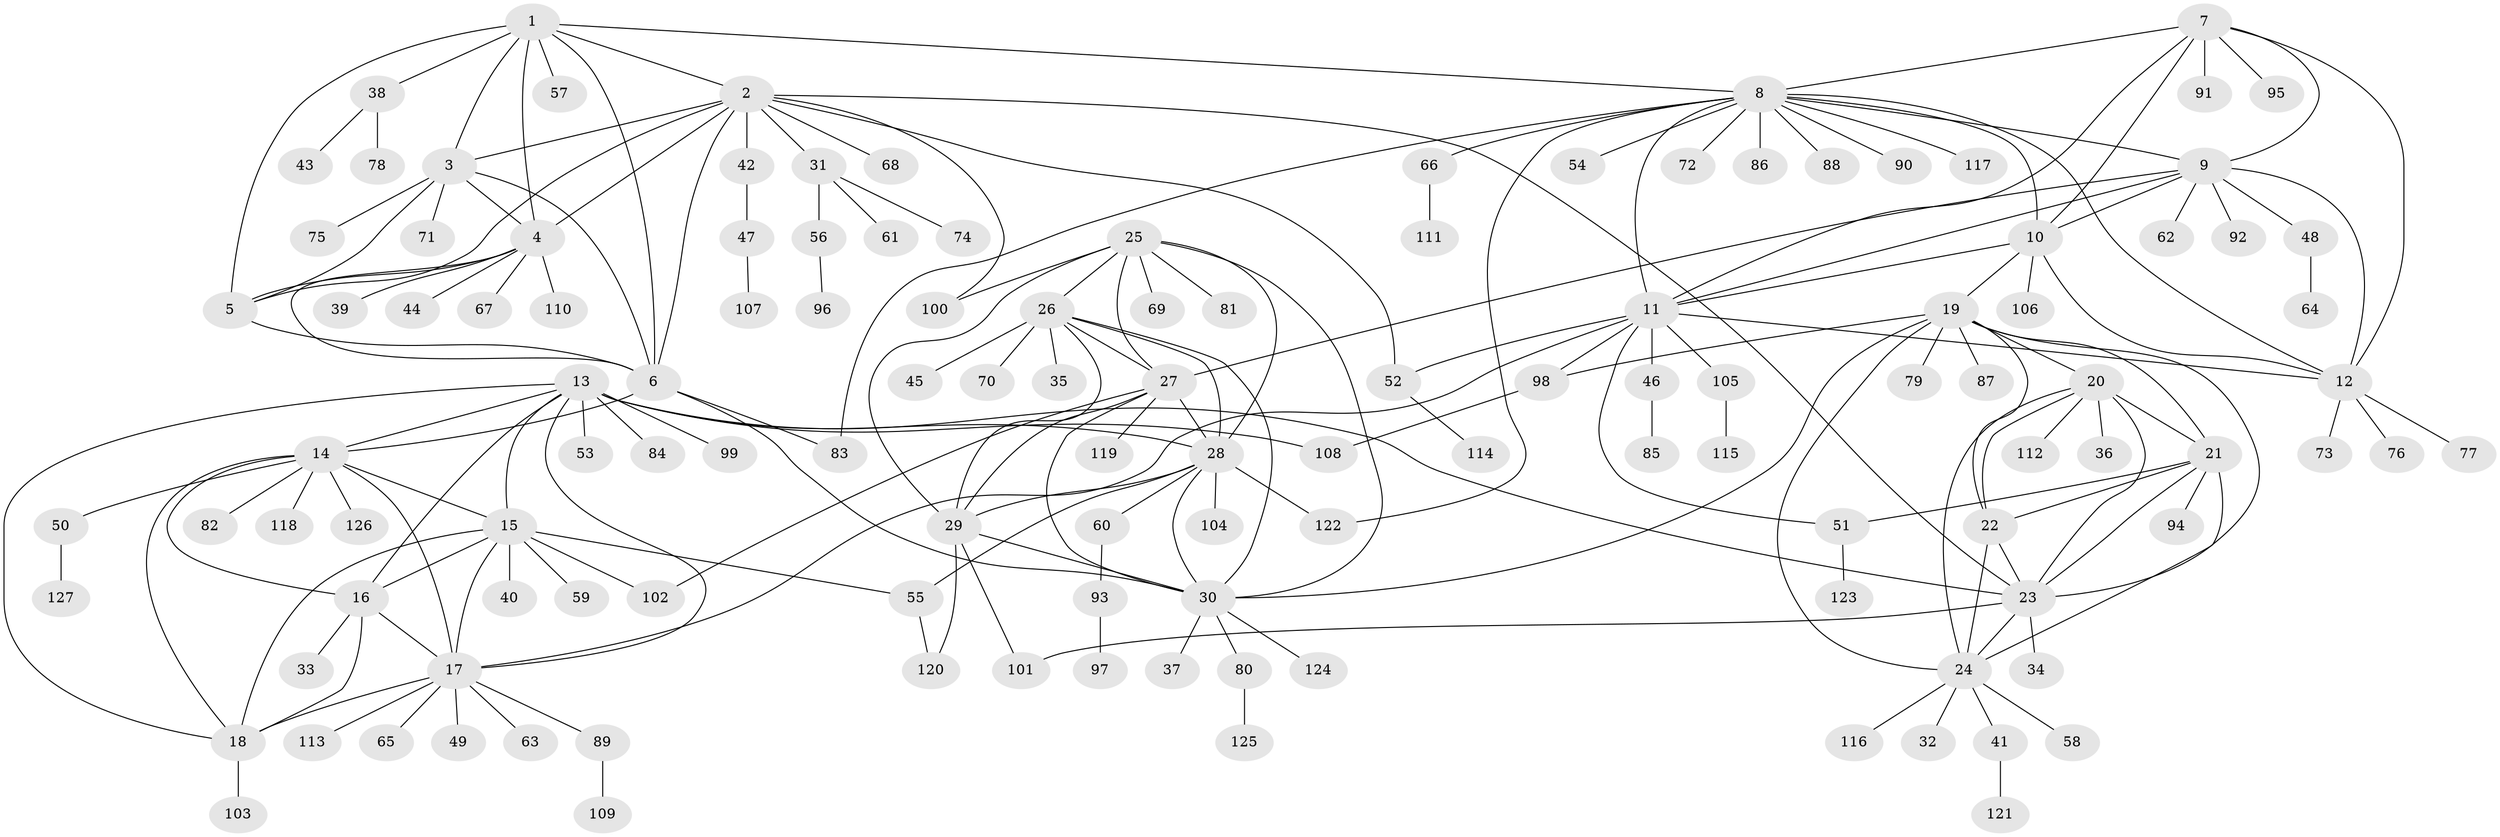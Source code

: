 // coarse degree distribution, {12: 0.01, 9: 0.03, 3: 0.04, 6: 0.03, 5: 0.05, 17: 0.01, 7: 0.03, 10: 0.01, 8: 0.01, 13: 0.01, 4: 0.02, 11: 0.02, 1: 0.59, 2: 0.14}
// Generated by graph-tools (version 1.1) at 2025/24/03/03/25 07:24:15]
// undirected, 127 vertices, 193 edges
graph export_dot {
graph [start="1"]
  node [color=gray90,style=filled];
  1;
  2;
  3;
  4;
  5;
  6;
  7;
  8;
  9;
  10;
  11;
  12;
  13;
  14;
  15;
  16;
  17;
  18;
  19;
  20;
  21;
  22;
  23;
  24;
  25;
  26;
  27;
  28;
  29;
  30;
  31;
  32;
  33;
  34;
  35;
  36;
  37;
  38;
  39;
  40;
  41;
  42;
  43;
  44;
  45;
  46;
  47;
  48;
  49;
  50;
  51;
  52;
  53;
  54;
  55;
  56;
  57;
  58;
  59;
  60;
  61;
  62;
  63;
  64;
  65;
  66;
  67;
  68;
  69;
  70;
  71;
  72;
  73;
  74;
  75;
  76;
  77;
  78;
  79;
  80;
  81;
  82;
  83;
  84;
  85;
  86;
  87;
  88;
  89;
  90;
  91;
  92;
  93;
  94;
  95;
  96;
  97;
  98;
  99;
  100;
  101;
  102;
  103;
  104;
  105;
  106;
  107;
  108;
  109;
  110;
  111;
  112;
  113;
  114;
  115;
  116;
  117;
  118;
  119;
  120;
  121;
  122;
  123;
  124;
  125;
  126;
  127;
  1 -- 2;
  1 -- 3;
  1 -- 4;
  1 -- 5;
  1 -- 6;
  1 -- 8;
  1 -- 38;
  1 -- 57;
  2 -- 3;
  2 -- 4;
  2 -- 5;
  2 -- 6;
  2 -- 23;
  2 -- 31;
  2 -- 42;
  2 -- 52;
  2 -- 68;
  2 -- 100;
  3 -- 4;
  3 -- 5;
  3 -- 6;
  3 -- 71;
  3 -- 75;
  4 -- 5;
  4 -- 6;
  4 -- 39;
  4 -- 44;
  4 -- 67;
  4 -- 110;
  5 -- 6;
  6 -- 14;
  6 -- 30;
  6 -- 83;
  7 -- 8;
  7 -- 9;
  7 -- 10;
  7 -- 11;
  7 -- 12;
  7 -- 91;
  7 -- 95;
  8 -- 9;
  8 -- 10;
  8 -- 11;
  8 -- 12;
  8 -- 54;
  8 -- 66;
  8 -- 72;
  8 -- 83;
  8 -- 86;
  8 -- 88;
  8 -- 90;
  8 -- 117;
  8 -- 122;
  9 -- 10;
  9 -- 11;
  9 -- 12;
  9 -- 27;
  9 -- 48;
  9 -- 62;
  9 -- 92;
  10 -- 11;
  10 -- 12;
  10 -- 19;
  10 -- 106;
  11 -- 12;
  11 -- 17;
  11 -- 46;
  11 -- 51;
  11 -- 52;
  11 -- 98;
  11 -- 105;
  12 -- 73;
  12 -- 76;
  12 -- 77;
  13 -- 14;
  13 -- 15;
  13 -- 16;
  13 -- 17;
  13 -- 18;
  13 -- 23;
  13 -- 28;
  13 -- 53;
  13 -- 84;
  13 -- 99;
  13 -- 108;
  14 -- 15;
  14 -- 16;
  14 -- 17;
  14 -- 18;
  14 -- 50;
  14 -- 82;
  14 -- 118;
  14 -- 126;
  15 -- 16;
  15 -- 17;
  15 -- 18;
  15 -- 40;
  15 -- 55;
  15 -- 59;
  15 -- 102;
  16 -- 17;
  16 -- 18;
  16 -- 33;
  17 -- 18;
  17 -- 49;
  17 -- 63;
  17 -- 65;
  17 -- 89;
  17 -- 113;
  18 -- 103;
  19 -- 20;
  19 -- 21;
  19 -- 22;
  19 -- 23;
  19 -- 24;
  19 -- 30;
  19 -- 79;
  19 -- 87;
  19 -- 98;
  20 -- 21;
  20 -- 22;
  20 -- 23;
  20 -- 24;
  20 -- 36;
  20 -- 112;
  21 -- 22;
  21 -- 23;
  21 -- 24;
  21 -- 51;
  21 -- 94;
  22 -- 23;
  22 -- 24;
  23 -- 24;
  23 -- 34;
  23 -- 101;
  24 -- 32;
  24 -- 41;
  24 -- 58;
  24 -- 116;
  25 -- 26;
  25 -- 27;
  25 -- 28;
  25 -- 29;
  25 -- 30;
  25 -- 69;
  25 -- 81;
  25 -- 100;
  26 -- 27;
  26 -- 28;
  26 -- 29;
  26 -- 30;
  26 -- 35;
  26 -- 45;
  26 -- 70;
  27 -- 28;
  27 -- 29;
  27 -- 30;
  27 -- 102;
  27 -- 119;
  28 -- 29;
  28 -- 30;
  28 -- 55;
  28 -- 60;
  28 -- 104;
  28 -- 122;
  29 -- 30;
  29 -- 101;
  29 -- 120;
  30 -- 37;
  30 -- 80;
  30 -- 124;
  31 -- 56;
  31 -- 61;
  31 -- 74;
  38 -- 43;
  38 -- 78;
  41 -- 121;
  42 -- 47;
  46 -- 85;
  47 -- 107;
  48 -- 64;
  50 -- 127;
  51 -- 123;
  52 -- 114;
  55 -- 120;
  56 -- 96;
  60 -- 93;
  66 -- 111;
  80 -- 125;
  89 -- 109;
  93 -- 97;
  98 -- 108;
  105 -- 115;
}
